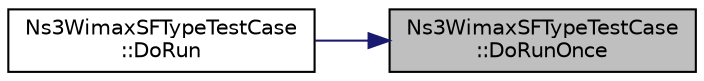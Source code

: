 digraph "Ns3WimaxSFTypeTestCase::DoRunOnce"
{
 // LATEX_PDF_SIZE
  edge [fontname="Helvetica",fontsize="10",labelfontname="Helvetica",labelfontsize="10"];
  node [fontname="Helvetica",fontsize="10",shape=record];
  rankdir="RL";
  Node1 [label="Ns3WimaxSFTypeTestCase\l::DoRunOnce",height=0.2,width=0.4,color="black", fillcolor="grey75", style="filled", fontcolor="black",tooltip="Run once function."];
  Node1 -> Node2 [dir="back",color="midnightblue",fontsize="10",style="solid",fontname="Helvetica"];
  Node2 [label="Ns3WimaxSFTypeTestCase\l::DoRun",height=0.2,width=0.4,color="black", fillcolor="white", style="filled",URL="$class_ns3_wimax_s_f_type_test_case.html#a718e915575ebf4e0f3e90d5330fe6771",tooltip="Implementation to actually run this TestCase."];
}
